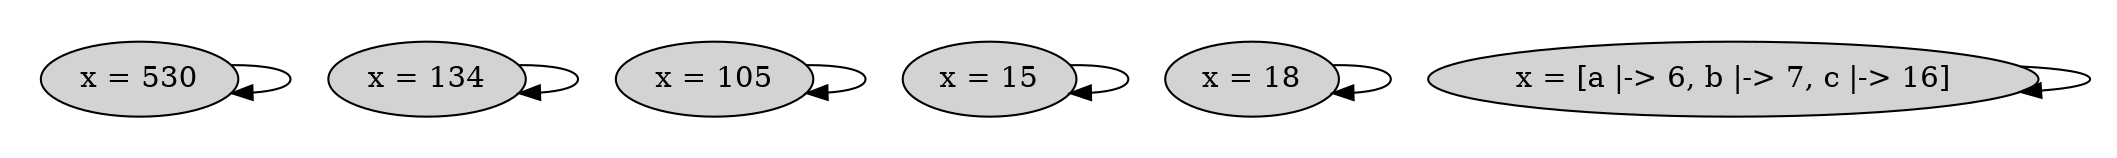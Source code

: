 strict digraph DiskGraph {
nodesep=0.35;
subgraph cluster_graph {
color="white";
-6236049847382918084 [label="x = [a |-> 6, b |-> 7, c |-> 16]",style = filled]
-8796416551377027776 [label="x = 18",style = filled]
3264821330489916307 [label="x = 15",style = filled]
-8498723013506653393 [label="x = 105",style = filled]
-3409073668851933181 [label="x = 134",style = filled]
7534261035216288626 [label="x = 530",style = filled]
-6236049847382918084 -> -6236049847382918084 [label="",color="black",fontcolor="black"];
-8796416551377027776 -> -8796416551377027776 [label="",color="black",fontcolor="black"];
3264821330489916307 -> 3264821330489916307 [label="",color="black",fontcolor="black"];
-8498723013506653393 -> -8498723013506653393 [label="",color="black",fontcolor="black"];
-3409073668851933181 -> -3409073668851933181 [label="",color="black",fontcolor="black"];
7534261035216288626 -> 7534261035216288626 [label="",color="black",fontcolor="black"];
{rank = same; -6236049847382918084;7534261035216288626;-8796416551377027776;3264821330489916307;-8498723013506653393;-3409073668851933181;}
}
}